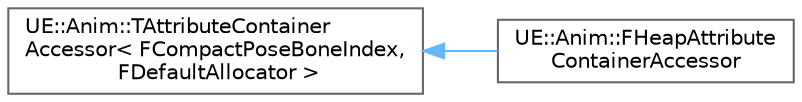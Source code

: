 digraph "Graphical Class Hierarchy"
{
 // INTERACTIVE_SVG=YES
 // LATEX_PDF_SIZE
  bgcolor="transparent";
  edge [fontname=Helvetica,fontsize=10,labelfontname=Helvetica,labelfontsize=10];
  node [fontname=Helvetica,fontsize=10,shape=box,height=0.2,width=0.4];
  rankdir="LR";
  Node0 [id="Node000000",label="UE::Anim::TAttributeContainer\lAccessor\< FCompactPoseBoneIndex,\l FDefaultAllocator \>",height=0.2,width=0.4,color="grey40", fillcolor="white", style="filled",URL="$d9/d9f/structUE_1_1Anim_1_1TAttributeContainerAccessor.html",tooltip=" "];
  Node0 -> Node1 [id="edge8916_Node000000_Node000001",dir="back",color="steelblue1",style="solid",tooltip=" "];
  Node1 [id="Node000001",label="UE::Anim::FHeapAttribute\lContainerAccessor",height=0.2,width=0.4,color="grey40", fillcolor="white", style="filled",URL="$df/d2a/structUE_1_1Anim_1_1FHeapAttributeContainerAccessor.html",tooltip=" "];
}
